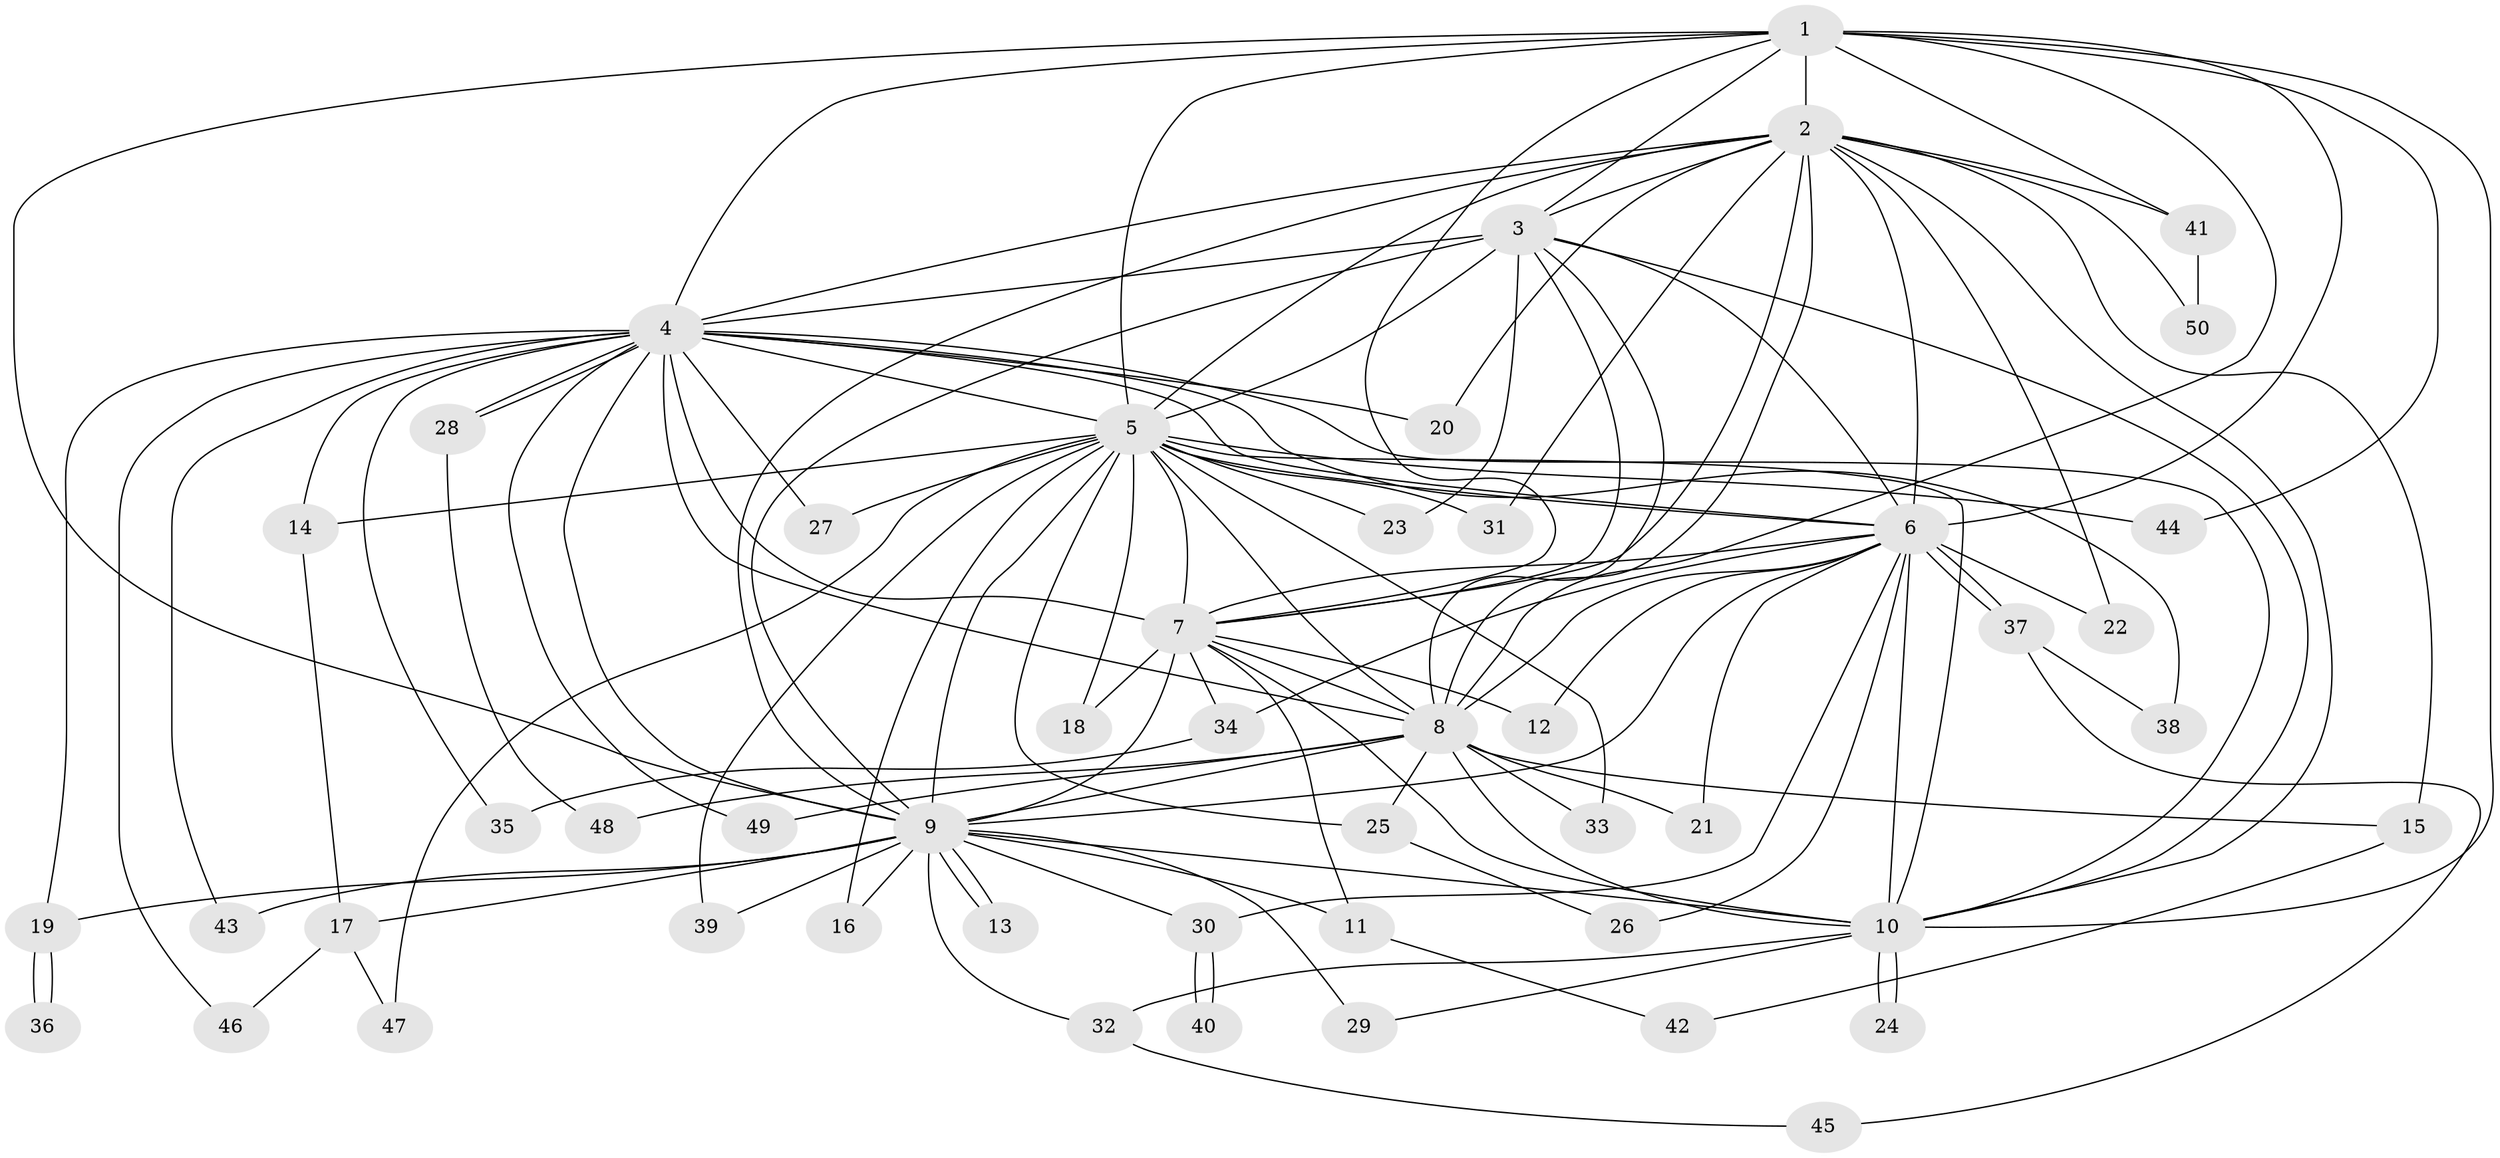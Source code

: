 // Generated by graph-tools (version 1.1) at 2025/10/02/27/25 16:10:58]
// undirected, 50 vertices, 125 edges
graph export_dot {
graph [start="1"]
  node [color=gray90,style=filled];
  1;
  2;
  3;
  4;
  5;
  6;
  7;
  8;
  9;
  10;
  11;
  12;
  13;
  14;
  15;
  16;
  17;
  18;
  19;
  20;
  21;
  22;
  23;
  24;
  25;
  26;
  27;
  28;
  29;
  30;
  31;
  32;
  33;
  34;
  35;
  36;
  37;
  38;
  39;
  40;
  41;
  42;
  43;
  44;
  45;
  46;
  47;
  48;
  49;
  50;
  1 -- 2;
  1 -- 3;
  1 -- 4;
  1 -- 5;
  1 -- 6;
  1 -- 7;
  1 -- 8;
  1 -- 9;
  1 -- 10;
  1 -- 41;
  1 -- 44;
  2 -- 3;
  2 -- 4;
  2 -- 5;
  2 -- 6;
  2 -- 7;
  2 -- 8;
  2 -- 9;
  2 -- 10;
  2 -- 15;
  2 -- 20;
  2 -- 22;
  2 -- 31;
  2 -- 41;
  2 -- 50;
  3 -- 4;
  3 -- 5;
  3 -- 6;
  3 -- 7;
  3 -- 8;
  3 -- 9;
  3 -- 10;
  3 -- 23;
  4 -- 5;
  4 -- 6;
  4 -- 7;
  4 -- 8;
  4 -- 9;
  4 -- 10;
  4 -- 14;
  4 -- 19;
  4 -- 20;
  4 -- 27;
  4 -- 28;
  4 -- 28;
  4 -- 35;
  4 -- 38;
  4 -- 43;
  4 -- 46;
  4 -- 49;
  5 -- 6;
  5 -- 7;
  5 -- 8;
  5 -- 9;
  5 -- 10;
  5 -- 14;
  5 -- 16;
  5 -- 18;
  5 -- 23;
  5 -- 25;
  5 -- 27;
  5 -- 31;
  5 -- 33;
  5 -- 39;
  5 -- 44;
  5 -- 47;
  6 -- 7;
  6 -- 8;
  6 -- 9;
  6 -- 10;
  6 -- 12;
  6 -- 21;
  6 -- 22;
  6 -- 26;
  6 -- 30;
  6 -- 34;
  6 -- 37;
  6 -- 37;
  7 -- 8;
  7 -- 9;
  7 -- 10;
  7 -- 11;
  7 -- 12;
  7 -- 18;
  7 -- 34;
  8 -- 9;
  8 -- 10;
  8 -- 15;
  8 -- 21;
  8 -- 25;
  8 -- 33;
  8 -- 48;
  8 -- 49;
  9 -- 10;
  9 -- 11;
  9 -- 13;
  9 -- 13;
  9 -- 16;
  9 -- 17;
  9 -- 19;
  9 -- 29;
  9 -- 30;
  9 -- 32;
  9 -- 39;
  9 -- 43;
  10 -- 24;
  10 -- 24;
  10 -- 29;
  10 -- 32;
  11 -- 42;
  14 -- 17;
  15 -- 42;
  17 -- 46;
  17 -- 47;
  19 -- 36;
  19 -- 36;
  25 -- 26;
  28 -- 48;
  30 -- 40;
  30 -- 40;
  32 -- 45;
  34 -- 35;
  37 -- 38;
  37 -- 45;
  41 -- 50;
}
